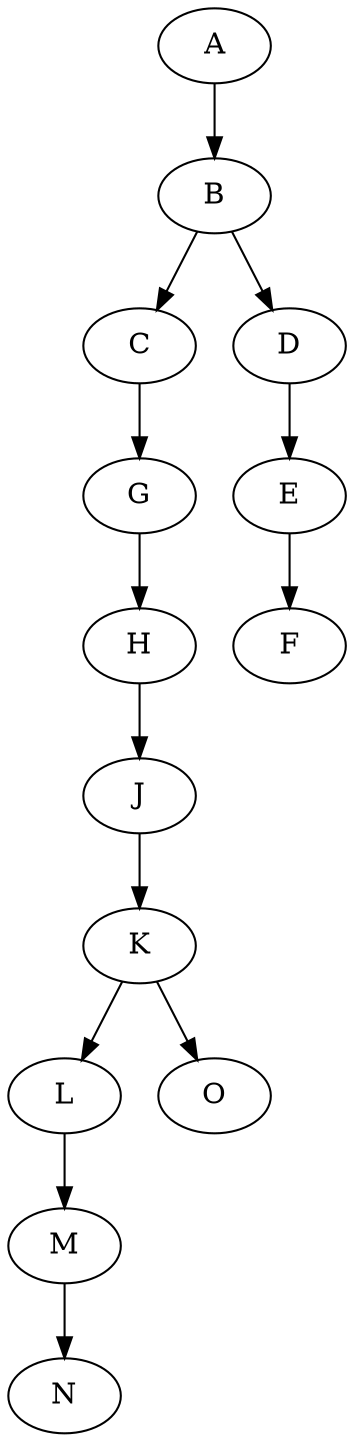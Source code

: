 # Printing printPersistence
digraph G{ 
A
B
C
D
E
F
G
H
J
K
L
M
N
O
A -> B
B -> C
B -> D
D -> E
E -> F
C -> G
G -> H
H -> J
J -> K
K -> L
L -> M
M -> N
K -> O
}
